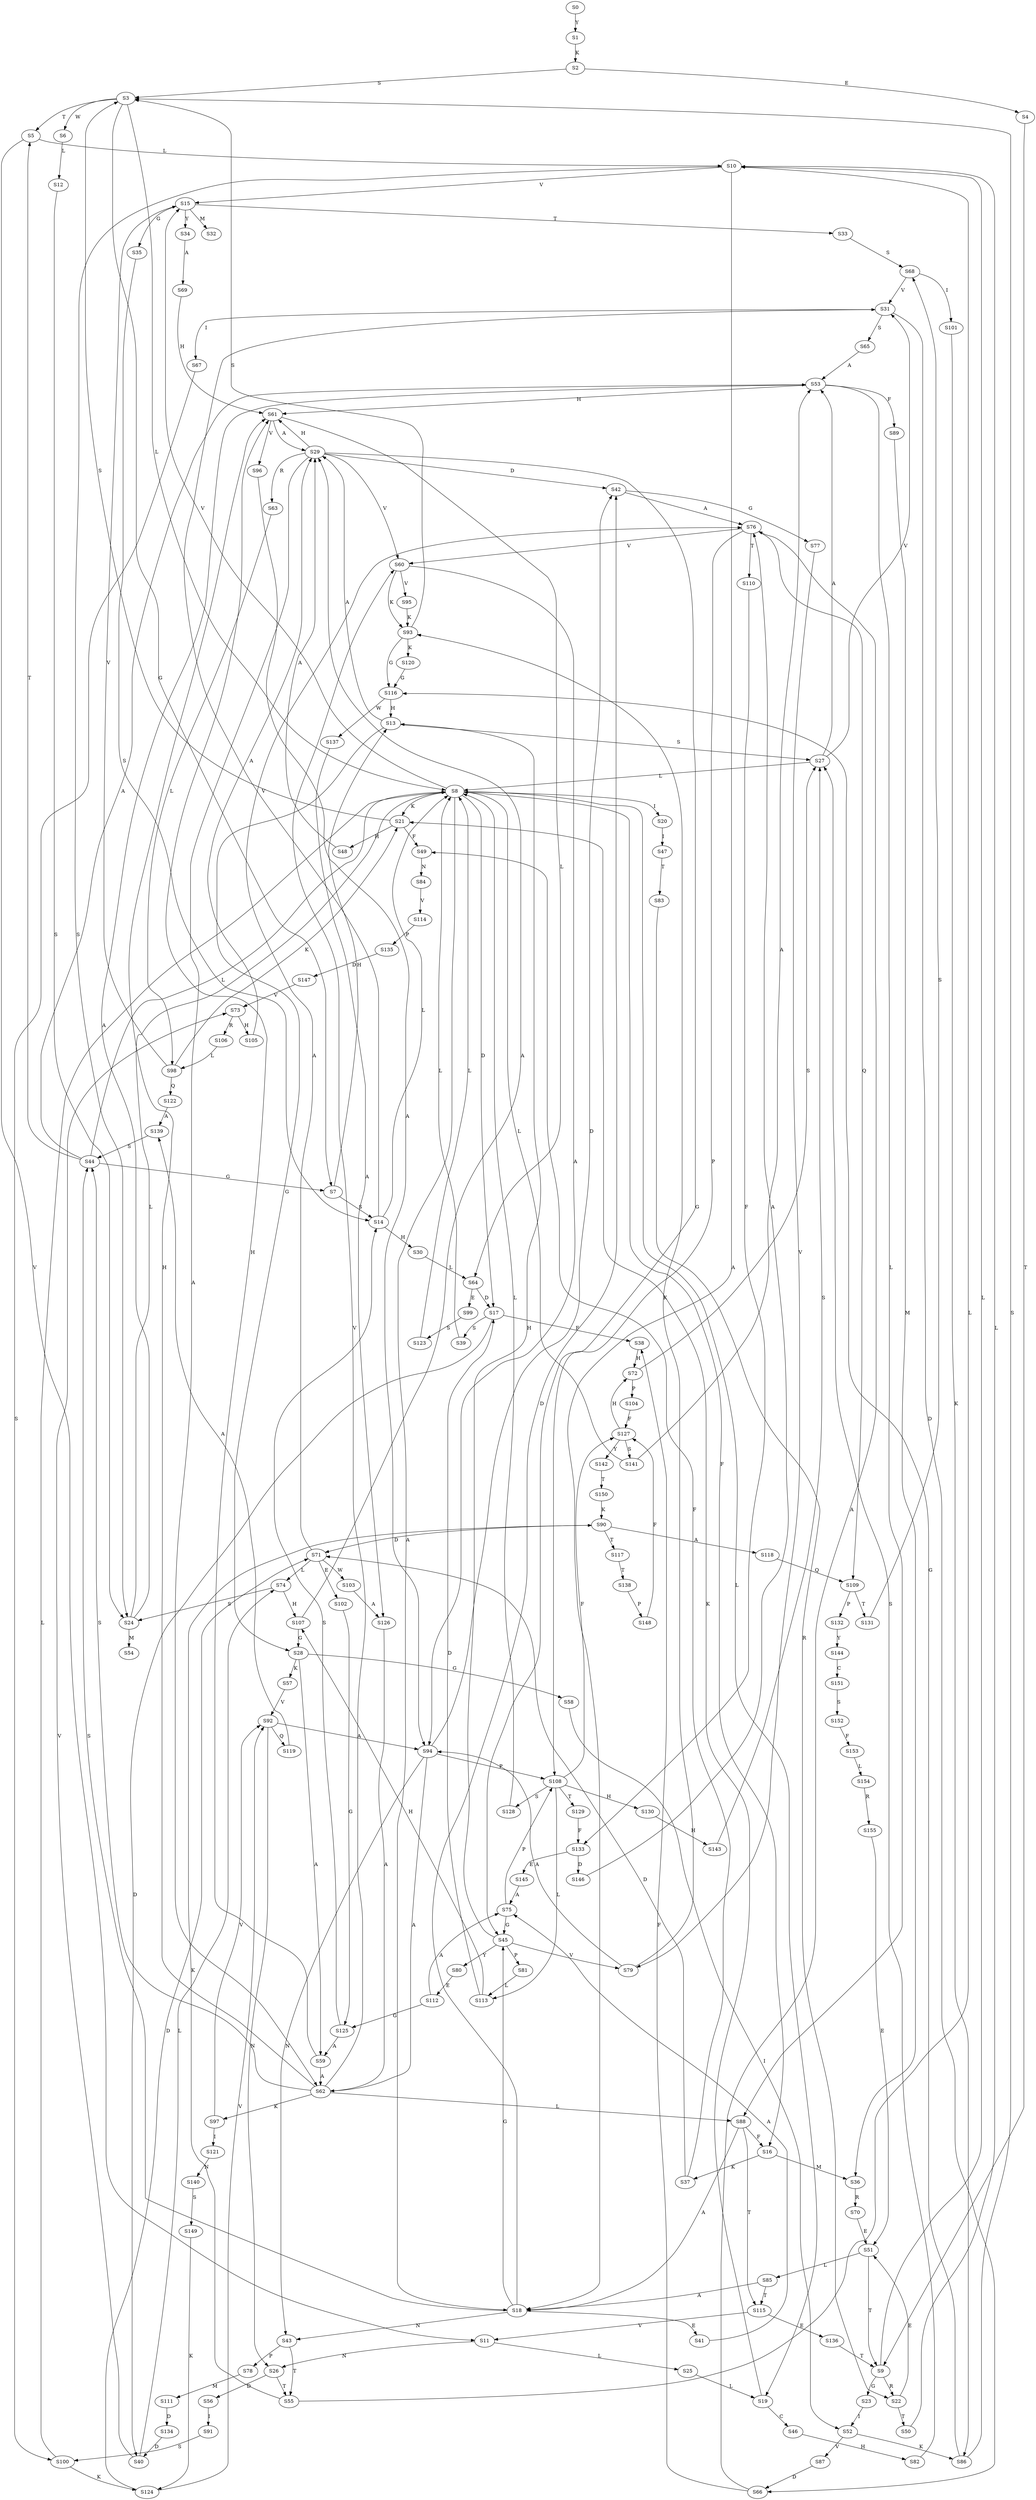 strict digraph  {
	S0 -> S1 [ label = Y ];
	S1 -> S2 [ label = K ];
	S2 -> S3 [ label = S ];
	S2 -> S4 [ label = E ];
	S3 -> S5 [ label = T ];
	S3 -> S6 [ label = W ];
	S3 -> S7 [ label = G ];
	S3 -> S8 [ label = L ];
	S4 -> S9 [ label = T ];
	S5 -> S10 [ label = L ];
	S5 -> S11 [ label = V ];
	S6 -> S12 [ label = L ];
	S7 -> S13 [ label = H ];
	S7 -> S14 [ label = S ];
	S8 -> S15 [ label = V ];
	S8 -> S16 [ label = F ];
	S8 -> S17 [ label = D ];
	S8 -> S18 [ label = A ];
	S8 -> S19 [ label = L ];
	S8 -> S20 [ label = I ];
	S8 -> S21 [ label = K ];
	S9 -> S22 [ label = R ];
	S9 -> S23 [ label = G ];
	S9 -> S10 [ label = L ];
	S10 -> S18 [ label = A ];
	S10 -> S15 [ label = V ];
	S10 -> S24 [ label = S ];
	S11 -> S25 [ label = L ];
	S11 -> S26 [ label = N ];
	S12 -> S24 [ label = S ];
	S13 -> S27 [ label = S ];
	S13 -> S28 [ label = G ];
	S13 -> S29 [ label = A ];
	S14 -> S8 [ label = L ];
	S14 -> S30 [ label = H ];
	S14 -> S31 [ label = V ];
	S15 -> S32 [ label = M ];
	S15 -> S33 [ label = T ];
	S15 -> S34 [ label = Y ];
	S15 -> S35 [ label = G ];
	S16 -> S36 [ label = M ];
	S16 -> S37 [ label = K ];
	S17 -> S38 [ label = F ];
	S17 -> S39 [ label = S ];
	S17 -> S40 [ label = D ];
	S18 -> S41 [ label = E ];
	S18 -> S42 [ label = D ];
	S18 -> S43 [ label = N ];
	S18 -> S44 [ label = S ];
	S18 -> S45 [ label = G ];
	S19 -> S21 [ label = K ];
	S19 -> S46 [ label = C ];
	S20 -> S47 [ label = I ];
	S21 -> S48 [ label = H ];
	S21 -> S49 [ label = F ];
	S21 -> S3 [ label = S ];
	S22 -> S50 [ label = T ];
	S22 -> S51 [ label = E ];
	S23 -> S52 [ label = I ];
	S24 -> S53 [ label = A ];
	S24 -> S54 [ label = M ];
	S24 -> S8 [ label = L ];
	S25 -> S19 [ label = L ];
	S26 -> S55 [ label = T ];
	S26 -> S56 [ label = D ];
	S27 -> S8 [ label = L ];
	S27 -> S31 [ label = V ];
	S27 -> S53 [ label = A ];
	S28 -> S57 [ label = K ];
	S28 -> S58 [ label = G ];
	S28 -> S59 [ label = A ];
	S29 -> S45 [ label = G ];
	S29 -> S60 [ label = V ];
	S29 -> S61 [ label = H ];
	S29 -> S62 [ label = A ];
	S29 -> S63 [ label = R ];
	S29 -> S42 [ label = D ];
	S30 -> S64 [ label = L ];
	S31 -> S65 [ label = S ];
	S31 -> S66 [ label = D ];
	S31 -> S67 [ label = I ];
	S33 -> S68 [ label = S ];
	S34 -> S69 [ label = A ];
	S35 -> S14 [ label = S ];
	S36 -> S70 [ label = R ];
	S37 -> S71 [ label = D ];
	S37 -> S49 [ label = F ];
	S38 -> S72 [ label = H ];
	S39 -> S8 [ label = L ];
	S40 -> S73 [ label = V ];
	S40 -> S74 [ label = L ];
	S41 -> S75 [ label = A ];
	S42 -> S76 [ label = A ];
	S42 -> S77 [ label = G ];
	S43 -> S55 [ label = T ];
	S43 -> S78 [ label = P ];
	S44 -> S7 [ label = G ];
	S44 -> S8 [ label = L ];
	S44 -> S53 [ label = A ];
	S44 -> S5 [ label = T ];
	S45 -> S79 [ label = V ];
	S45 -> S80 [ label = Y ];
	S45 -> S13 [ label = H ];
	S45 -> S81 [ label = P ];
	S46 -> S82 [ label = H ];
	S47 -> S83 [ label = T ];
	S48 -> S29 [ label = A ];
	S49 -> S84 [ label = N ];
	S50 -> S10 [ label = L ];
	S51 -> S85 [ label = L ];
	S51 -> S9 [ label = T ];
	S52 -> S86 [ label = K ];
	S52 -> S87 [ label = V ];
	S53 -> S61 [ label = H ];
	S53 -> S88 [ label = L ];
	S53 -> S89 [ label = F ];
	S55 -> S90 [ label = K ];
	S55 -> S10 [ label = L ];
	S56 -> S91 [ label = I ];
	S57 -> S92 [ label = V ];
	S58 -> S52 [ label = I ];
	S59 -> S61 [ label = H ];
	S59 -> S62 [ label = A ];
	S60 -> S93 [ label = K ];
	S60 -> S94 [ label = A ];
	S60 -> S95 [ label = V ];
	S61 -> S29 [ label = A ];
	S61 -> S64 [ label = L ];
	S61 -> S96 [ label = V ];
	S62 -> S97 [ label = K ];
	S62 -> S88 [ label = L ];
	S62 -> S44 [ label = S ];
	S62 -> S60 [ label = V ];
	S62 -> S61 [ label = H ];
	S63 -> S98 [ label = L ];
	S64 -> S17 [ label = D ];
	S64 -> S99 [ label = E ];
	S65 -> S53 [ label = A ];
	S66 -> S38 [ label = F ];
	S66 -> S76 [ label = A ];
	S67 -> S100 [ label = S ];
	S68 -> S31 [ label = V ];
	S68 -> S101 [ label = I ];
	S69 -> S61 [ label = H ];
	S70 -> S51 [ label = E ];
	S71 -> S76 [ label = A ];
	S71 -> S74 [ label = L ];
	S71 -> S102 [ label = E ];
	S71 -> S103 [ label = W ];
	S72 -> S104 [ label = P ];
	S72 -> S27 [ label = S ];
	S73 -> S105 [ label = H ];
	S73 -> S106 [ label = R ];
	S74 -> S24 [ label = S ];
	S74 -> S107 [ label = H ];
	S75 -> S45 [ label = G ];
	S75 -> S108 [ label = P ];
	S76 -> S108 [ label = P ];
	S76 -> S60 [ label = V ];
	S76 -> S109 [ label = Q ];
	S76 -> S110 [ label = T ];
	S77 -> S79 [ label = V ];
	S78 -> S111 [ label = M ];
	S79 -> S93 [ label = K ];
	S79 -> S94 [ label = A ];
	S80 -> S112 [ label = E ];
	S81 -> S113 [ label = L ];
	S82 -> S27 [ label = S ];
	S83 -> S22 [ label = R ];
	S84 -> S114 [ label = V ];
	S85 -> S18 [ label = A ];
	S85 -> S115 [ label = T ];
	S86 -> S116 [ label = G ];
	S86 -> S3 [ label = S ];
	S87 -> S66 [ label = D ];
	S88 -> S115 [ label = T ];
	S88 -> S16 [ label = F ];
	S88 -> S18 [ label = A ];
	S89 -> S36 [ label = M ];
	S90 -> S71 [ label = D ];
	S90 -> S117 [ label = T ];
	S90 -> S118 [ label = A ];
	S91 -> S100 [ label = S ];
	S92 -> S26 [ label = N ];
	S92 -> S119 [ label = Q ];
	S92 -> S94 [ label = A ];
	S93 -> S116 [ label = G ];
	S93 -> S120 [ label = K ];
	S93 -> S3 [ label = S ];
	S94 -> S43 [ label = N ];
	S94 -> S108 [ label = P ];
	S94 -> S62 [ label = A ];
	S94 -> S42 [ label = D ];
	S95 -> S93 [ label = K ];
	S96 -> S94 [ label = A ];
	S97 -> S92 [ label = V ];
	S97 -> S121 [ label = I ];
	S98 -> S21 [ label = K ];
	S98 -> S122 [ label = Q ];
	S98 -> S15 [ label = V ];
	S99 -> S123 [ label = S ];
	S100 -> S124 [ label = K ];
	S100 -> S8 [ label = L ];
	S101 -> S86 [ label = K ];
	S102 -> S125 [ label = G ];
	S103 -> S126 [ label = A ];
	S104 -> S127 [ label = F ];
	S105 -> S29 [ label = A ];
	S106 -> S98 [ label = L ];
	S107 -> S29 [ label = A ];
	S107 -> S28 [ label = G ];
	S108 -> S128 [ label = S ];
	S108 -> S113 [ label = L ];
	S108 -> S129 [ label = T ];
	S108 -> S130 [ label = H ];
	S108 -> S127 [ label = F ];
	S109 -> S131 [ label = T ];
	S109 -> S132 [ label = P ];
	S110 -> S133 [ label = F ];
	S111 -> S134 [ label = D ];
	S112 -> S125 [ label = G ];
	S112 -> S75 [ label = A ];
	S113 -> S107 [ label = H ];
	S113 -> S17 [ label = D ];
	S114 -> S135 [ label = P ];
	S115 -> S11 [ label = V ];
	S115 -> S136 [ label = E ];
	S116 -> S137 [ label = W ];
	S116 -> S13 [ label = H ];
	S117 -> S138 [ label = T ];
	S118 -> S109 [ label = Q ];
	S119 -> S139 [ label = A ];
	S120 -> S116 [ label = G ];
	S121 -> S140 [ label = N ];
	S122 -> S139 [ label = A ];
	S123 -> S8 [ label = L ];
	S124 -> S71 [ label = D ];
	S124 -> S92 [ label = V ];
	S125 -> S59 [ label = A ];
	S125 -> S14 [ label = S ];
	S126 -> S62 [ label = A ];
	S127 -> S141 [ label = S ];
	S127 -> S142 [ label = Y ];
	S127 -> S72 [ label = H ];
	S128 -> S8 [ label = L ];
	S129 -> S133 [ label = F ];
	S130 -> S143 [ label = H ];
	S131 -> S68 [ label = S ];
	S132 -> S144 [ label = Y ];
	S133 -> S145 [ label = E ];
	S133 -> S146 [ label = D ];
	S134 -> S40 [ label = D ];
	S135 -> S147 [ label = D ];
	S136 -> S9 [ label = T ];
	S137 -> S126 [ label = A ];
	S138 -> S148 [ label = P ];
	S139 -> S44 [ label = S ];
	S140 -> S149 [ label = S ];
	S141 -> S8 [ label = L ];
	S141 -> S53 [ label = A ];
	S142 -> S150 [ label = T ];
	S143 -> S27 [ label = S ];
	S144 -> S151 [ label = C ];
	S145 -> S75 [ label = A ];
	S146 -> S76 [ label = A ];
	S147 -> S73 [ label = V ];
	S148 -> S127 [ label = F ];
	S149 -> S124 [ label = K ];
	S150 -> S90 [ label = K ];
	S151 -> S152 [ label = S ];
	S152 -> S153 [ label = F ];
	S153 -> S154 [ label = L ];
	S154 -> S155 [ label = R ];
	S155 -> S51 [ label = E ];
}
